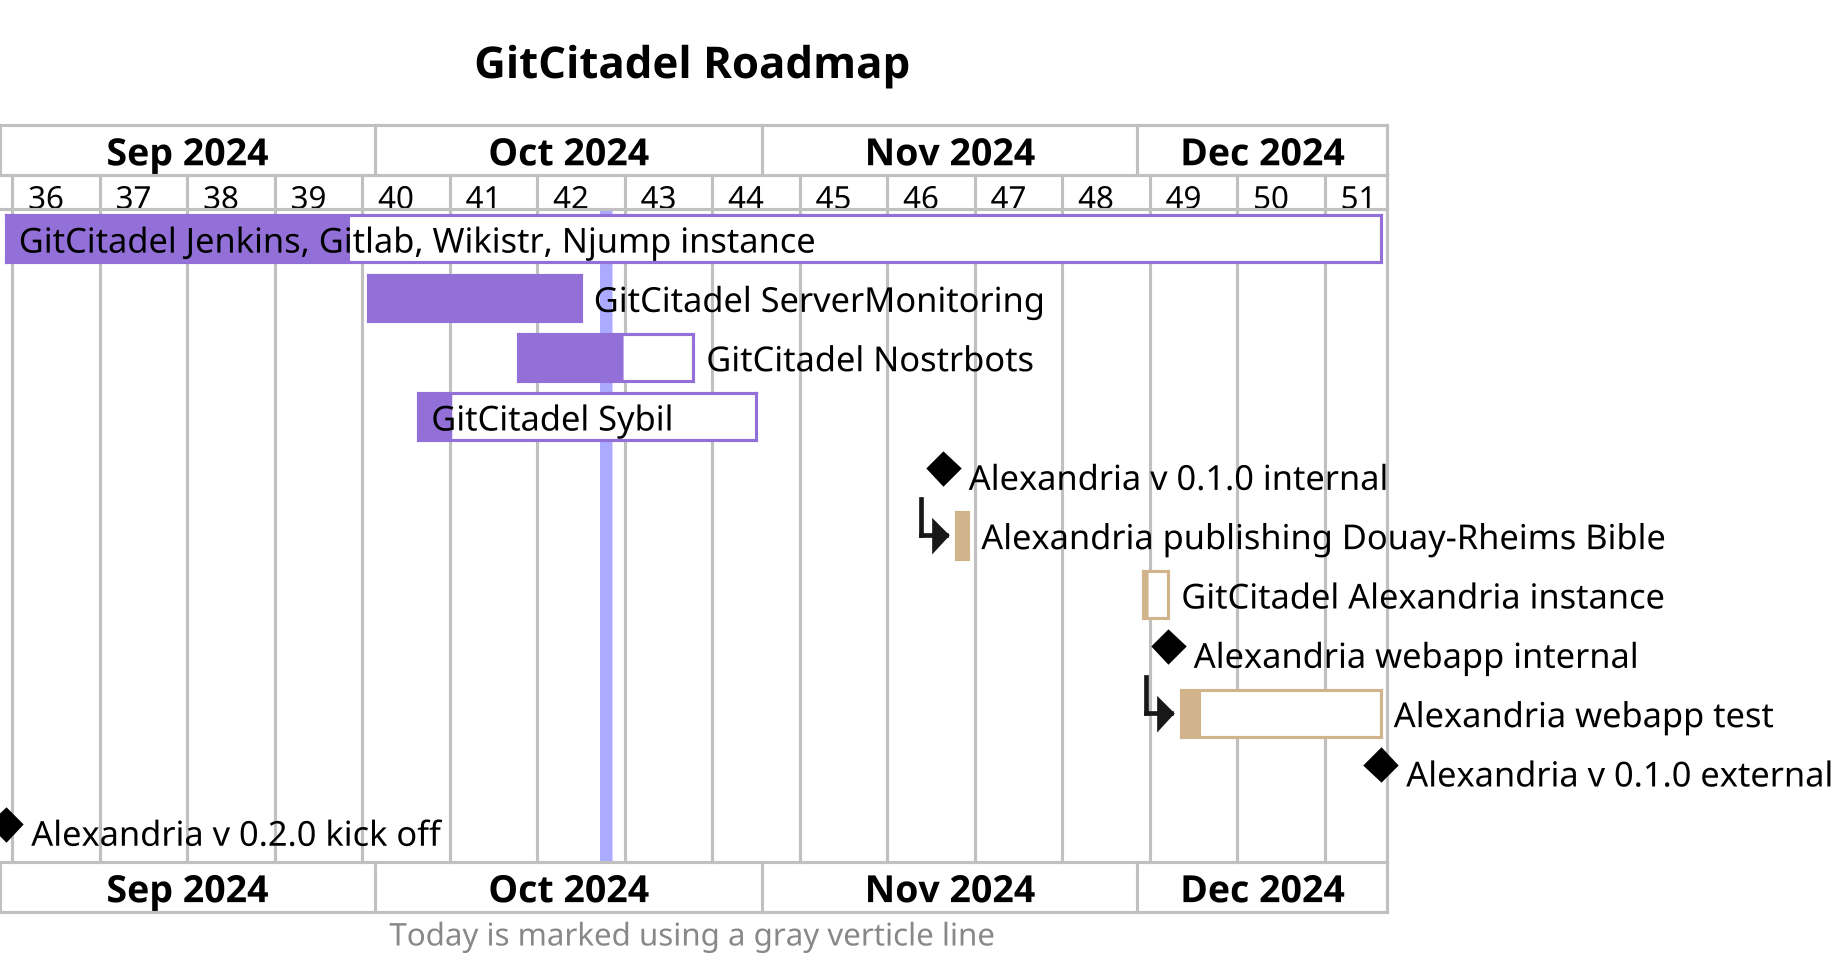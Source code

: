@startgantt GitCitadelRoadmap

skinparam dpi 300
title GitCitadel Roadmap
printscale weekly

' Gantt chart settings
Project starts 2024-09-01
today is 2024-10-19 and is colored in #AAF
footer Today is marked using a gray verticle line

' Project vacations
2024-12-21 to 2025-01-06 is closed

' GitCitadel project tasks
[GitCitadel Jenkins, Gitlab, Wikistr, Njump instance] as [GC1] is colored in MediumPurple
    [GC1] starts 2024-06-01
    [GC1] ends 2024-12-20
    [GC1] is 25% completed
 [GitCitadel ServerMonitoring] as [GC2] is colored in MediumPurple
    [GC2] starts 2024-09-30
    [GC2] ends 2024-10-17
    [GC2] is 100% completed
[GitCitadel Nostrbots] as [GC3] is colored in MediumPurple
    [GC3] starts 2024-10-12
    [GC3] ends 2024-10-26
    [GC3] is 60% completed
[GitCitadel Sybil] as [GC4] is colored in MediumPurple
    [GC4] starts 2024-10-04
    [GC4] ends 2024-10-31
    [GC4] is 10% completed

' Alexandria product tasks

' v0.1.0
[Alexandria v 0.1.0 internal] as [A1] happens at 2024-11-15
[Alexandria publishing Douay-Rheims Bible] as [A2] is colored in Tan
    [A2] starts at [A1]'s end
    [A2] ends at 2024-11-17
    [A2] is 90% completed
[GitCitadel Alexandria instance] as [GC5] is colored in Tan
    [GC5] starts 2024-12-01
    [GC5] ends 2024-12-03
    [GC5] is 20% completed
[Alexandria webapp internal] as [A3] happens at [GC5]'s end
[Alexandria webapp test] as [A4] is colored in Tan
    [A4] starts at [A3]'s end
    [A4] ends 2024-12-20
    [A4] is 10% complete
[Alexandria v 0.1.0 external] happens at [A4]'s end

' v0.2.0
[Alexandria v 0.2.0 kick off] as [A5] happens at 2024-01-11

@endgantt
